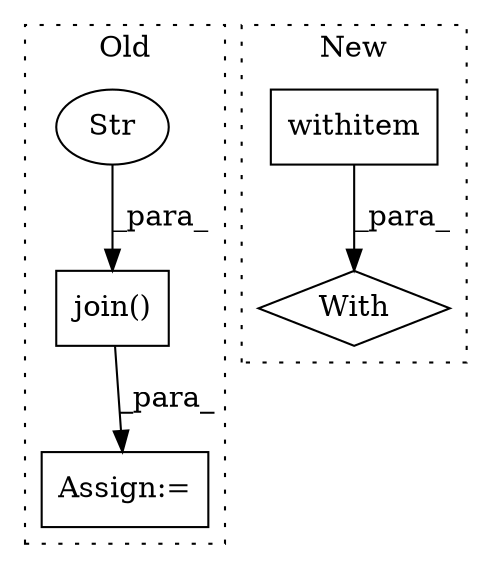 digraph G {
subgraph cluster0 {
1 [label="join()" a="75" s="470,508" l="13,1" shape="box"];
4 [label="Assign:=" a="68" s="467" l="3" shape="box"];
5 [label="Str" a="66" s="493" l="6" shape="ellipse"];
label = "Old";
style="dotted";
}
subgraph cluster1 {
2 [label="withitem" a="49" s="488" l="5" shape="box"];
3 [label="With" a="39" s="483,493" l="5,28" shape="diamond"];
label = "New";
style="dotted";
}
1 -> 4 [label="_para_"];
2 -> 3 [label="_para_"];
5 -> 1 [label="_para_"];
}